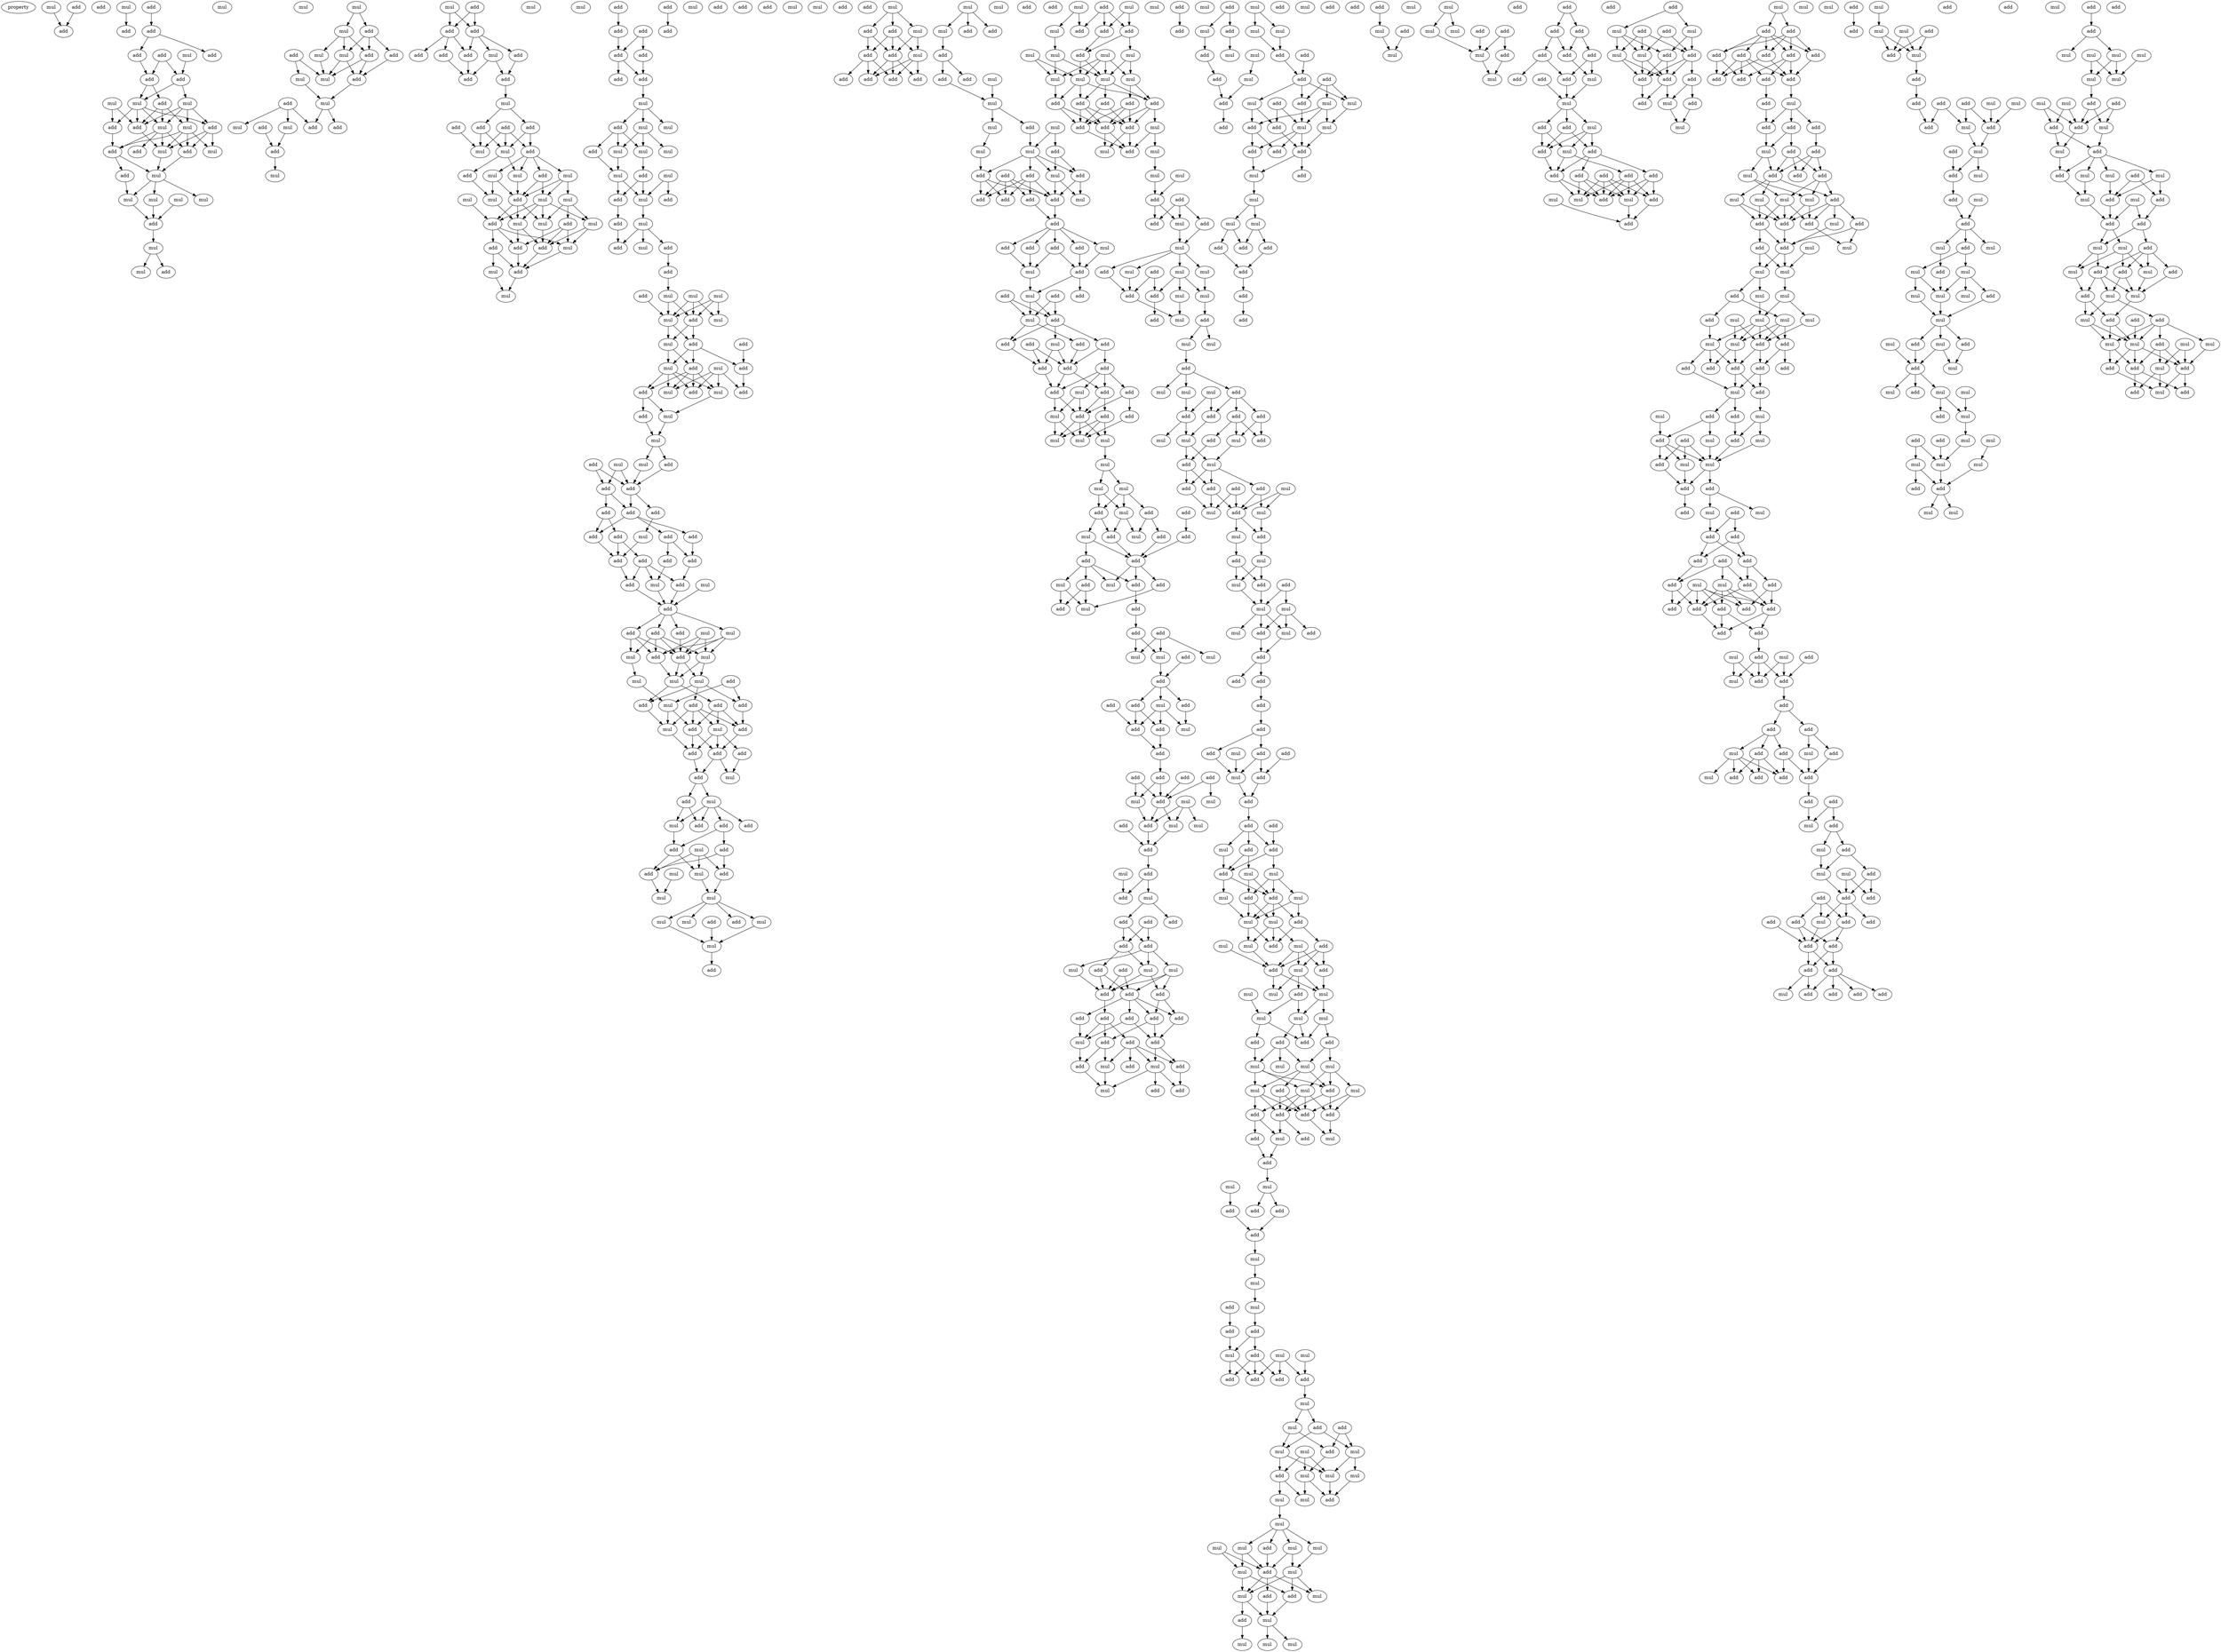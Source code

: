 digraph {
    node [fontcolor=black]
    property [mul=2,lf=2.0]
    0 [ label = mul ];
    1 [ label = add ];
    2 [ label = add ];
    3 [ label = add ];
    4 [ label = mul ];
    5 [ label = add ];
    6 [ label = add ];
    7 [ label = add ];
    8 [ label = add ];
    9 [ label = mul ];
    10 [ label = add ];
    11 [ label = mul ];
    12 [ label = add ];
    13 [ label = add ];
    14 [ label = add ];
    15 [ label = mul ];
    16 [ label = add ];
    17 [ label = mul ];
    18 [ label = mul ];
    19 [ label = add ];
    20 [ label = add ];
    21 [ label = mul ];
    22 [ label = add ];
    23 [ label = mul ];
    24 [ label = mul ];
    25 [ label = add ];
    26 [ label = add ];
    27 [ label = add ];
    28 [ label = mul ];
    29 [ label = add ];
    30 [ label = mul ];
    31 [ label = mul ];
    32 [ label = mul ];
    33 [ label = mul ];
    34 [ label = mul ];
    35 [ label = add ];
    36 [ label = mul ];
    37 [ label = mul ];
    38 [ label = mul ];
    39 [ label = add ];
    40 [ label = mul ];
    41 [ label = add ];
    42 [ label = mul ];
    43 [ label = mul ];
    44 [ label = mul ];
    45 [ label = add ];
    46 [ label = add ];
    47 [ label = add ];
    48 [ label = add ];
    49 [ label = mul ];
    50 [ label = mul ];
    51 [ label = mul ];
    52 [ label = add ];
    53 [ label = add ];
    54 [ label = add ];
    55 [ label = add ];
    56 [ label = mul ];
    57 [ label = mul ];
    58 [ label = add ];
    59 [ label = mul ];
    60 [ label = add ];
    61 [ label = mul ];
    62 [ label = add ];
    63 [ label = add ];
    64 [ label = add ];
    65 [ label = add ];
    66 [ label = add ];
    67 [ label = add ];
    68 [ label = mul ];
    69 [ label = add ];
    70 [ label = add ];
    71 [ label = mul ];
    72 [ label = add ];
    73 [ label = add ];
    74 [ label = add ];
    75 [ label = mul ];
    76 [ label = add ];
    77 [ label = mul ];
    78 [ label = add ];
    79 [ label = mul ];
    80 [ label = mul ];
    81 [ label = add ];
    82 [ label = add ];
    83 [ label = mul ];
    84 [ label = mul ];
    85 [ label = mul ];
    86 [ label = mul ];
    87 [ label = mul ];
    88 [ label = add ];
    89 [ label = mul ];
    90 [ label = mul ];
    91 [ label = add ];
    92 [ label = mul ];
    93 [ label = mul ];
    94 [ label = add ];
    95 [ label = mul ];
    96 [ label = add ];
    97 [ label = add ];
    98 [ label = add ];
    99 [ label = add ];
    100 [ label = mul ];
    101 [ label = mul ];
    102 [ label = mul ];
    103 [ label = add ];
    104 [ label = add ];
    105 [ label = add ];
    106 [ label = add ];
    107 [ label = add ];
    108 [ label = add ];
    109 [ label = add ];
    110 [ label = add ];
    111 [ label = add ];
    112 [ label = mul ];
    113 [ label = mul ];
    114 [ label = add ];
    115 [ label = mul ];
    116 [ label = mul ];
    117 [ label = mul ];
    118 [ label = mul ];
    119 [ label = add ];
    120 [ label = mul ];
    121 [ label = mul ];
    122 [ label = mul ];
    123 [ label = add ];
    124 [ label = add ];
    125 [ label = add ];
    126 [ label = mul ];
    127 [ label = mul ];
    128 [ label = add ];
    129 [ label = add ];
    130 [ label = add ];
    131 [ label = mul ];
    132 [ label = add ];
    133 [ label = add ];
    134 [ label = mul ];
    135 [ label = mul ];
    136 [ label = mul ];
    137 [ label = add ];
    138 [ label = mul ];
    139 [ label = add ];
    140 [ label = mul ];
    141 [ label = add ];
    142 [ label = mul ];
    143 [ label = add ];
    144 [ label = mul ];
    145 [ label = add ];
    146 [ label = mul ];
    147 [ label = add ];
    148 [ label = add ];
    149 [ label = mul ];
    150 [ label = add ];
    151 [ label = mul ];
    152 [ label = add ];
    153 [ label = mul ];
    154 [ label = add ];
    155 [ label = mul ];
    156 [ label = add ];
    157 [ label = mul ];
    158 [ label = add ];
    159 [ label = mul ];
    160 [ label = add ];
    161 [ label = add ];
    162 [ label = add ];
    163 [ label = add ];
    164 [ label = add ];
    165 [ label = add ];
    166 [ label = add ];
    167 [ label = add ];
    168 [ label = add ];
    169 [ label = add ];
    170 [ label = add ];
    171 [ label = mul ];
    172 [ label = add ];
    173 [ label = add ];
    174 [ label = add ];
    175 [ label = add ];
    176 [ label = add ];
    177 [ label = mul ];
    178 [ label = add ];
    179 [ label = mul ];
    180 [ label = add ];
    181 [ label = mul ];
    182 [ label = mul ];
    183 [ label = add ];
    184 [ label = add ];
    185 [ label = add ];
    186 [ label = add ];
    187 [ label = mul ];
    188 [ label = add ];
    189 [ label = mul ];
    190 [ label = mul ];
    191 [ label = mul ];
    192 [ label = mul ];
    193 [ label = add ];
    194 [ label = mul ];
    195 [ label = add ];
    196 [ label = add ];
    197 [ label = add ];
    198 [ label = add ];
    199 [ label = mul ];
    200 [ label = add ];
    201 [ label = mul ];
    202 [ label = add ];
    203 [ label = add ];
    204 [ label = add ];
    205 [ label = add ];
    206 [ label = mul ];
    207 [ label = add ];
    208 [ label = add ];
    209 [ label = mul ];
    210 [ label = add ];
    211 [ label = add ];
    212 [ label = add ];
    213 [ label = mul ];
    214 [ label = add ];
    215 [ label = mul ];
    216 [ label = add ];
    217 [ label = mul ];
    218 [ label = add ];
    219 [ label = add ];
    220 [ label = mul ];
    221 [ label = mul ];
    222 [ label = mul ];
    223 [ label = mul ];
    224 [ label = add ];
    225 [ label = add ];
    226 [ label = mul ];
    227 [ label = mul ];
    228 [ label = mul ];
    229 [ label = mul ];
    230 [ label = mul ];
    231 [ label = add ];
    232 [ label = add ];
    233 [ label = add ];
    234 [ label = mul ];
    235 [ label = mul ];
    236 [ label = add ];
    237 [ label = add ];
    238 [ label = add ];
    239 [ label = mul ];
    240 [ label = add ];
    241 [ label = add ];
    242 [ label = add ];
    243 [ label = add ];
    244 [ label = add ];
    245 [ label = mul ];
    246 [ label = mul ];
    247 [ label = add ];
    248 [ label = add ];
    249 [ label = add ];
    250 [ label = mul ];
    251 [ label = add ];
    252 [ label = add ];
    253 [ label = mul ];
    254 [ label = add ];
    255 [ label = mul ];
    256 [ label = mul ];
    257 [ label = mul ];
    258 [ label = add ];
    259 [ label = mul ];
    260 [ label = add ];
    261 [ label = mul ];
    262 [ label = add ];
    263 [ label = add ];
    264 [ label = add ];
    265 [ label = add ];
    266 [ label = add ];
    267 [ label = add ];
    268 [ label = mul ];
    269 [ label = add ];
    270 [ label = add ];
    271 [ label = add ];
    272 [ label = add ];
    273 [ label = add ];
    274 [ label = mul ];
    275 [ label = add ];
    276 [ label = mul ];
    277 [ label = add ];
    278 [ label = mul ];
    279 [ label = add ];
    280 [ label = add ];
    281 [ label = add ];
    282 [ label = mul ];
    283 [ label = add ];
    284 [ label = add ];
    285 [ label = add ];
    286 [ label = mul ];
    287 [ label = add ];
    288 [ label = add ];
    289 [ label = add ];
    290 [ label = add ];
    291 [ label = add ];
    292 [ label = add ];
    293 [ label = add ];
    294 [ label = mul ];
    295 [ label = add ];
    296 [ label = add ];
    297 [ label = add ];
    298 [ label = add ];
    299 [ label = mul ];
    300 [ label = mul ];
    301 [ label = mul ];
    302 [ label = mul ];
    303 [ label = mul ];
    304 [ label = mul ];
    305 [ label = mul ];
    306 [ label = mul ];
    307 [ label = add ];
    308 [ label = add ];
    309 [ label = add ];
    310 [ label = mul ];
    311 [ label = add ];
    312 [ label = add ];
    313 [ label = mul ];
    314 [ label = add ];
    315 [ label = add ];
    316 [ label = add ];
    317 [ label = mul ];
    318 [ label = add ];
    319 [ label = add ];
    320 [ label = add ];
    321 [ label = mul ];
    322 [ label = mul ];
    323 [ label = add ];
    324 [ label = add ];
    325 [ label = add ];
    326 [ label = add ];
    327 [ label = mul ];
    328 [ label = mul ];
    329 [ label = mul ];
    330 [ label = mul ];
    331 [ label = add ];
    332 [ label = add ];
    333 [ label = add ];
    334 [ label = mul ];
    335 [ label = add ];
    336 [ label = add ];
    337 [ label = add ];
    338 [ label = add ];
    339 [ label = add ];
    340 [ label = mul ];
    341 [ label = add ];
    342 [ label = add ];
    343 [ label = add ];
    344 [ label = add ];
    345 [ label = add ];
    346 [ label = mul ];
    347 [ label = mul ];
    348 [ label = add ];
    349 [ label = mul ];
    350 [ label = mul ];
    351 [ label = add ];
    352 [ label = add ];
    353 [ label = mul ];
    354 [ label = add ];
    355 [ label = mul ];
    356 [ label = add ];
    357 [ label = add ];
    358 [ label = mul ];
    359 [ label = add ];
    360 [ label = add ];
    361 [ label = add ];
    362 [ label = add ];
    363 [ label = add ];
    364 [ label = add ];
    365 [ label = mul ];
    366 [ label = mul ];
    367 [ label = add ];
    368 [ label = mul ];
    369 [ label = add ];
    370 [ label = add ];
    371 [ label = add ];
    372 [ label = add ];
    373 [ label = add ];
    374 [ label = add ];
    375 [ label = add ];
    376 [ label = add ];
    377 [ label = add ];
    378 [ label = mul ];
    379 [ label = add ];
    380 [ label = add ];
    381 [ label = add ];
    382 [ label = mul ];
    383 [ label = add ];
    384 [ label = add ];
    385 [ label = mul ];
    386 [ label = mul ];
    387 [ label = add ];
    388 [ label = add ];
    389 [ label = add ];
    390 [ label = mul ];
    391 [ label = mul ];
    392 [ label = add ];
    393 [ label = add ];
    394 [ label = add ];
    395 [ label = mul ];
    396 [ label = add ];
    397 [ label = mul ];
    398 [ label = mul ];
    399 [ label = add ];
    400 [ label = mul ];
    401 [ label = mul ];
    402 [ label = mul ];
    403 [ label = mul ];
    404 [ label = mul ];
    405 [ label = mul ];
    406 [ label = add ];
    407 [ label = add ];
    408 [ label = add ];
    409 [ label = add ];
    410 [ label = add ];
    411 [ label = add ];
    412 [ label = add ];
    413 [ label = add ];
    414 [ label = mul ];
    415 [ label = mul ];
    416 [ label = mul ];
    417 [ label = add ];
    418 [ label = mul ];
    419 [ label = mul ];
    420 [ label = add ];
    421 [ label = add ];
    422 [ label = add ];
    423 [ label = add ];
    424 [ label = mul ];
    425 [ label = mul ];
    426 [ label = mul ];
    427 [ label = mul ];
    428 [ label = add ];
    429 [ label = mul ];
    430 [ label = add ];
    431 [ label = mul ];
    432 [ label = add ];
    433 [ label = mul ];
    434 [ label = add ];
    435 [ label = add ];
    436 [ label = mul ];
    437 [ label = add ];
    438 [ label = mul ];
    439 [ label = mul ];
    440 [ label = add ];
    441 [ label = mul ];
    442 [ label = mul ];
    443 [ label = add ];
    444 [ label = mul ];
    445 [ label = add ];
    446 [ label = add ];
    447 [ label = add ];
    448 [ label = add ];
    449 [ label = add ];
    450 [ label = mul ];
    451 [ label = mul ];
    452 [ label = mul ];
    453 [ label = add ];
    454 [ label = mul ];
    455 [ label = add ];
    456 [ label = add ];
    457 [ label = add ];
    458 [ label = mul ];
    459 [ label = add ];
    460 [ label = add ];
    461 [ label = mul ];
    462 [ label = mul ];
    463 [ label = add ];
    464 [ label = add ];
    465 [ label = mul ];
    466 [ label = add ];
    467 [ label = mul ];
    468 [ label = add ];
    469 [ label = mul ];
    470 [ label = add ];
    471 [ label = mul ];
    472 [ label = mul ];
    473 [ label = mul ];
    474 [ label = add ];
    475 [ label = mul ];
    476 [ label = add ];
    477 [ label = add ];
    478 [ label = add ];
    479 [ label = add ];
    480 [ label = add ];
    481 [ label = add ];
    482 [ label = add ];
    483 [ label = add ];
    484 [ label = mul ];
    485 [ label = add ];
    486 [ label = mul ];
    487 [ label = add ];
    488 [ label = add ];
    489 [ label = mul ];
    490 [ label = add ];
    491 [ label = add ];
    492 [ label = mul ];
    493 [ label = add ];
    494 [ label = add ];
    495 [ label = mul ];
    496 [ label = add ];
    497 [ label = mul ];
    498 [ label = add ];
    499 [ label = mul ];
    500 [ label = add ];
    501 [ label = mul ];
    502 [ label = mul ];
    503 [ label = mul ];
    504 [ label = add ];
    505 [ label = add ];
    506 [ label = mul ];
    507 [ label = mul ];
    508 [ label = add ];
    509 [ label = mul ];
    510 [ label = mul ];
    511 [ label = add ];
    512 [ label = add ];
    513 [ label = mul ];
    514 [ label = mul ];
    515 [ label = add ];
    516 [ label = mul ];
    517 [ label = mul ];
    518 [ label = mul ];
    519 [ label = mul ];
    520 [ label = add ];
    521 [ label = add ];
    522 [ label = add ];
    523 [ label = add ];
    524 [ label = mul ];
    525 [ label = mul ];
    526 [ label = mul ];
    527 [ label = mul ];
    528 [ label = add ];
    529 [ label = mul ];
    530 [ label = mul ];
    531 [ label = add ];
    532 [ label = mul ];
    533 [ label = add ];
    534 [ label = add ];
    535 [ label = add ];
    536 [ label = add ];
    537 [ label = add ];
    538 [ label = add ];
    539 [ label = mul ];
    540 [ label = mul ];
    541 [ label = add ];
    542 [ label = mul ];
    543 [ label = mul ];
    544 [ label = add ];
    545 [ label = add ];
    546 [ label = add ];
    547 [ label = add ];
    548 [ label = mul ];
    549 [ label = mul ];
    550 [ label = add ];
    551 [ label = add ];
    552 [ label = add ];
    553 [ label = mul ];
    554 [ label = add ];
    555 [ label = add ];
    556 [ label = add ];
    557 [ label = mul ];
    558 [ label = mul ];
    559 [ label = mul ];
    560 [ label = add ];
    561 [ label = add ];
    562 [ label = add ];
    563 [ label = add ];
    564 [ label = mul ];
    565 [ label = mul ];
    566 [ label = add ];
    567 [ label = add ];
    568 [ label = mul ];
    569 [ label = mul ];
    570 [ label = mul ];
    571 [ label = add ];
    572 [ label = mul ];
    573 [ label = mul ];
    574 [ label = mul ];
    575 [ label = add ];
    576 [ label = add ];
    577 [ label = mul ];
    578 [ label = mul ];
    579 [ label = mul ];
    580 [ label = mul ];
    581 [ label = mul ];
    582 [ label = mul ];
    583 [ label = mul ];
    584 [ label = mul ];
    585 [ label = add ];
    586 [ label = mul ];
    587 [ label = mul ];
    588 [ label = add ];
    589 [ label = add ];
    590 [ label = mul ];
    591 [ label = mul ];
    592 [ label = add ];
    593 [ label = add ];
    594 [ label = mul ];
    595 [ label = add ];
    596 [ label = mul ];
    597 [ label = mul ];
    598 [ label = mul ];
    599 [ label = mul ];
    600 [ label = add ];
    601 [ label = add ];
    602 [ label = mul ];
    603 [ label = mul ];
    604 [ label = add ];
    605 [ label = mul ];
    606 [ label = add ];
    607 [ label = add ];
    608 [ label = mul ];
    609 [ label = add ];
    610 [ label = mul ];
    611 [ label = mul ];
    612 [ label = add ];
    613 [ label = add ];
    614 [ label = add ];
    615 [ label = add ];
    616 [ label = add ];
    617 [ label = mul ];
    618 [ label = mul ];
    619 [ label = mul ];
    620 [ label = add ];
    621 [ label = add ];
    622 [ label = add ];
    623 [ label = mul ];
    624 [ label = mul ];
    625 [ label = add ];
    626 [ label = add ];
    627 [ label = add ];
    628 [ label = add ];
    629 [ label = mul ];
    630 [ label = mul ];
    631 [ label = mul ];
    632 [ label = mul ];
    633 [ label = mul ];
    634 [ label = add ];
    635 [ label = add ];
    636 [ label = add ];
    637 [ label = add ];
    638 [ label = add ];
    639 [ label = add ];
    640 [ label = add ];
    641 [ label = add ];
    642 [ label = add ];
    643 [ label = add ];
    644 [ label = mul ];
    645 [ label = mul ];
    646 [ label = mul ];
    647 [ label = mul ];
    648 [ label = add ];
    649 [ label = add ];
    650 [ label = mul ];
    651 [ label = add ];
    652 [ label = mul ];
    653 [ label = add ];
    654 [ label = mul ];
    655 [ label = mul ];
    656 [ label = add ];
    657 [ label = add ];
    658 [ label = add ];
    659 [ label = add ];
    660 [ label = add ];
    661 [ label = add ];
    662 [ label = add ];
    663 [ label = add ];
    664 [ label = mul ];
    665 [ label = add ];
    666 [ label = mul ];
    667 [ label = add ];
    668 [ label = add ];
    669 [ label = mul ];
    670 [ label = add ];
    671 [ label = add ];
    672 [ label = add ];
    673 [ label = mul ];
    674 [ label = add ];
    675 [ label = add ];
    676 [ label = add ];
    677 [ label = add ];
    678 [ label = add ];
    679 [ label = mul ];
    680 [ label = mul ];
    681 [ label = add ];
    682 [ label = mul ];
    683 [ label = add ];
    684 [ label = add ];
    685 [ label = add ];
    686 [ label = add ];
    687 [ label = add ];
    688 [ label = mul ];
    689 [ label = mul ];
    690 [ label = add ];
    691 [ label = add ];
    692 [ label = mul ];
    693 [ label = mul ];
    694 [ label = add ];
    695 [ label = add ];
    696 [ label = add ];
    697 [ label = add ];
    698 [ label = add ];
    699 [ label = mul ];
    700 [ label = mul ];
    701 [ label = mul ];
    702 [ label = mul ];
    703 [ label = add ];
    704 [ label = add ];
    705 [ label = add ];
    706 [ label = add ];
    707 [ label = add ];
    708 [ label = add ];
    709 [ label = add ];
    710 [ label = add ];
    711 [ label = add ];
    712 [ label = add ];
    713 [ label = add ];
    714 [ label = add ];
    715 [ label = mul ];
    716 [ label = add ];
    717 [ label = add ];
    718 [ label = add ];
    719 [ label = add ];
    720 [ label = mul ];
    721 [ label = add ];
    722 [ label = add ];
    723 [ label = add ];
    724 [ label = add ];
    725 [ label = mul ];
    726 [ label = mul ];
    727 [ label = mul ];
    728 [ label = add ];
    729 [ label = mul ];
    730 [ label = mul ];
    731 [ label = add ];
    732 [ label = add ];
    733 [ label = mul ];
    734 [ label = add ];
    735 [ label = add ];
    736 [ label = add ];
    737 [ label = mul ];
    738 [ label = add ];
    739 [ label = mul ];
    740 [ label = mul ];
    741 [ label = mul ];
    742 [ label = mul ];
    743 [ label = mul ];
    744 [ label = add ];
    745 [ label = mul ];
    746 [ label = mul ];
    747 [ label = mul ];
    748 [ label = add ];
    749 [ label = mul ];
    750 [ label = mul ];
    751 [ label = add ];
    752 [ label = mul ];
    753 [ label = add ];
    754 [ label = add ];
    755 [ label = add ];
    756 [ label = add ];
    757 [ label = add ];
    758 [ label = add ];
    759 [ label = add ];
    760 [ label = mul ];
    761 [ label = mul ];
    762 [ label = mul ];
    763 [ label = add ];
    764 [ label = add ];
    765 [ label = mul ];
    766 [ label = add ];
    767 [ label = add ];
    768 [ label = mul ];
    769 [ label = add ];
    770 [ label = mul ];
    771 [ label = add ];
    772 [ label = mul ];
    773 [ label = add ];
    774 [ label = add ];
    775 [ label = mul ];
    776 [ label = add ];
    777 [ label = mul ];
    778 [ label = mul ];
    779 [ label = add ];
    780 [ label = add ];
    781 [ label = add ];
    782 [ label = add ];
    783 [ label = add ];
    784 [ label = add ];
    785 [ label = add ];
    786 [ label = mul ];
    787 [ label = mul ];
    788 [ label = add ];
    789 [ label = add ];
    790 [ label = add ];
    791 [ label = add ];
    792 [ label = add ];
    793 [ label = add ];
    794 [ label = add ];
    795 [ label = add ];
    796 [ label = add ];
    797 [ label = add ];
    798 [ label = mul ];
    799 [ label = add ];
    800 [ label = mul ];
    801 [ label = mul ];
    802 [ label = add ];
    803 [ label = add ];
    804 [ label = add ];
    805 [ label = add ];
    806 [ label = add ];
    807 [ label = mul ];
    808 [ label = add ];
    809 [ label = add ];
    810 [ label = add ];
    811 [ label = mul ];
    812 [ label = add ];
    813 [ label = add ];
    814 [ label = mul ];
    815 [ label = add ];
    816 [ label = add ];
    817 [ label = add ];
    818 [ label = add ];
    819 [ label = mul ];
    820 [ label = add ];
    821 [ label = add ];
    822 [ label = mul ];
    823 [ label = add ];
    824 [ label = add ];
    825 [ label = mul ];
    826 [ label = add ];
    827 [ label = mul ];
    828 [ label = add ];
    829 [ label = add ];
    830 [ label = add ];
    831 [ label = add ];
    832 [ label = add ];
    833 [ label = add ];
    834 [ label = add ];
    835 [ label = mul ];
    836 [ label = add ];
    837 [ label = add ];
    838 [ label = add ];
    839 [ label = add ];
    840 [ label = add ];
    841 [ label = add ];
    842 [ label = add ];
    843 [ label = mul ];
    844 [ label = add ];
    845 [ label = mul ];
    846 [ label = mul ];
    847 [ label = mul ];
    848 [ label = add ];
    849 [ label = add ];
    850 [ label = mul ];
    851 [ label = add ];
    852 [ label = add ];
    853 [ label = add ];
    854 [ label = mul ];
    855 [ label = add ];
    856 [ label = mul ];
    857 [ label = add ];
    858 [ label = add ];
    859 [ label = add ];
    860 [ label = mul ];
    861 [ label = add ];
    862 [ label = mul ];
    863 [ label = add ];
    864 [ label = mul ];
    865 [ label = add ];
    866 [ label = mul ];
    867 [ label = add ];
    868 [ label = add ];
    869 [ label = mul ];
    870 [ label = mul ];
    871 [ label = add ];
    872 [ label = mul ];
    873 [ label = mul ];
    874 [ label = mul ];
    875 [ label = mul ];
    876 [ label = add ];
    877 [ label = mul ];
    878 [ label = mul ];
    879 [ label = add ];
    880 [ label = mul ];
    881 [ label = add ];
    882 [ label = mul ];
    883 [ label = mul ];
    884 [ label = add ];
    885 [ label = add ];
    886 [ label = mul ];
    887 [ label = mul ];
    888 [ label = add ];
    889 [ label = mul ];
    890 [ label = add ];
    891 [ label = mul ];
    892 [ label = mul ];
    893 [ label = add ];
    894 [ label = add ];
    895 [ label = mul ];
    896 [ label = mul ];
    897 [ label = mul ];
    898 [ label = mul ];
    899 [ label = add ];
    900 [ label = add ];
    901 [ label = mul ];
    902 [ label = add ];
    903 [ label = mul ];
    904 [ label = mul ];
    905 [ label = add ];
    906 [ label = mul ];
    907 [ label = mul ];
    908 [ label = mul ];
    909 [ label = mul ];
    910 [ label = mul ];
    911 [ label = mul ];
    912 [ label = add ];
    913 [ label = add ];
    914 [ label = mul ];
    915 [ label = mul ];
    916 [ label = add ];
    917 [ label = add ];
    918 [ label = mul ];
    919 [ label = mul ];
    920 [ label = add ];
    921 [ label = add ];
    922 [ label = add ];
    923 [ label = mul ];
    924 [ label = mul ];
    925 [ label = mul ];
    926 [ label = mul ];
    927 [ label = add ];
    928 [ label = add ];
    929 [ label = mul ];
    930 [ label = add ];
    931 [ label = add ];
    932 [ label = add ];
    933 [ label = mul ];
    934 [ label = mul ];
    935 [ label = add ];
    936 [ label = mul ];
    937 [ label = add ];
    938 [ label = add ];
    939 [ label = mul ];
    940 [ label = mul ];
    941 [ label = add ];
    942 [ label = mul ];
    943 [ label = add ];
    944 [ label = add ];
    945 [ label = mul ];
    946 [ label = add ];
    947 [ label = mul ];
    948 [ label = mul ];
    949 [ label = add ];
    950 [ label = mul ];
    951 [ label = mul ];
    952 [ label = mul ];
    953 [ label = add ];
    954 [ label = add ];
    955 [ label = add ];
    956 [ label = add ];
    957 [ label = add ];
    958 [ label = add ];
    959 [ label = mul ];
    0 -> 3 [ name = 0 ];
    1 -> 3 [ name = 1 ];
    4 -> 5 [ name = 2 ];
    6 -> 7 [ name = 3 ];
    7 -> 8 [ name = 4 ];
    7 -> 10 [ name = 5 ];
    8 -> 13 [ name = 6 ];
    11 -> 14 [ name = 7 ];
    12 -> 13 [ name = 8 ];
    12 -> 14 [ name = 9 ];
    13 -> 16 [ name = 10 ];
    13 -> 18 [ name = 11 ];
    14 -> 17 [ name = 12 ];
    14 -> 18 [ name = 13 ];
    15 -> 19 [ name = 14 ];
    15 -> 22 [ name = 15 ];
    16 -> 19 [ name = 16 ];
    16 -> 21 [ name = 17 ];
    16 -> 23 [ name = 18 ];
    17 -> 19 [ name = 19 ];
    17 -> 20 [ name = 20 ];
    17 -> 21 [ name = 21 ];
    17 -> 23 [ name = 22 ];
    18 -> 19 [ name = 23 ];
    18 -> 20 [ name = 24 ];
    18 -> 21 [ name = 25 ];
    18 -> 22 [ name = 26 ];
    19 -> 24 [ name = 27 ];
    20 -> 24 [ name = 28 ];
    20 -> 25 [ name = 29 ];
    20 -> 28 [ name = 30 ];
    21 -> 24 [ name = 31 ];
    21 -> 25 [ name = 32 ];
    21 -> 26 [ name = 33 ];
    21 -> 27 [ name = 34 ];
    22 -> 26 [ name = 35 ];
    23 -> 24 [ name = 36 ];
    23 -> 25 [ name = 37 ];
    23 -> 26 [ name = 38 ];
    23 -> 28 [ name = 39 ];
    24 -> 30 [ name = 40 ];
    25 -> 30 [ name = 41 ];
    26 -> 29 [ name = 42 ];
    26 -> 30 [ name = 43 ];
    29 -> 32 [ name = 44 ];
    30 -> 31 [ name = 45 ];
    30 -> 32 [ name = 46 ];
    30 -> 33 [ name = 47 ];
    31 -> 35 [ name = 48 ];
    32 -> 35 [ name = 49 ];
    34 -> 35 [ name = 50 ];
    35 -> 37 [ name = 51 ];
    37 -> 38 [ name = 52 ];
    37 -> 39 [ name = 53 ];
    40 -> 41 [ name = 54 ];
    40 -> 42 [ name = 55 ];
    41 -> 43 [ name = 56 ];
    41 -> 45 [ name = 57 ];
    41 -> 47 [ name = 58 ];
    42 -> 43 [ name = 59 ];
    42 -> 44 [ name = 60 ];
    42 -> 45 [ name = 61 ];
    43 -> 48 [ name = 62 ];
    43 -> 49 [ name = 63 ];
    44 -> 49 [ name = 64 ];
    45 -> 48 [ name = 65 ];
    45 -> 49 [ name = 66 ];
    46 -> 49 [ name = 67 ];
    46 -> 50 [ name = 68 ];
    47 -> 48 [ name = 69 ];
    48 -> 51 [ name = 70 ];
    50 -> 51 [ name = 71 ];
    51 -> 54 [ name = 72 ];
    51 -> 55 [ name = 73 ];
    52 -> 54 [ name = 74 ];
    52 -> 56 [ name = 75 ];
    52 -> 57 [ name = 76 ];
    53 -> 58 [ name = 77 ];
    56 -> 58 [ name = 78 ];
    58 -> 61 [ name = 79 ];
    59 -> 62 [ name = 80 ];
    59 -> 63 [ name = 81 ];
    60 -> 62 [ name = 82 ];
    60 -> 63 [ name = 83 ];
    62 -> 64 [ name = 84 ];
    62 -> 66 [ name = 85 ];
    62 -> 67 [ name = 86 ];
    63 -> 65 [ name = 87 ];
    63 -> 66 [ name = 88 ];
    63 -> 68 [ name = 89 ];
    64 -> 70 [ name = 90 ];
    65 -> 69 [ name = 91 ];
    66 -> 70 [ name = 92 ];
    68 -> 69 [ name = 93 ];
    68 -> 70 [ name = 94 ];
    69 -> 71 [ name = 95 ];
    71 -> 73 [ name = 96 ];
    71 -> 76 [ name = 97 ];
    72 -> 77 [ name = 98 ];
    73 -> 77 [ name = 99 ];
    73 -> 79 [ name = 100 ];
    74 -> 77 [ name = 101 ];
    74 -> 78 [ name = 102 ];
    74 -> 79 [ name = 103 ];
    76 -> 78 [ name = 104 ];
    76 -> 79 [ name = 105 ];
    78 -> 80 [ name = 106 ];
    78 -> 81 [ name = 107 ];
    78 -> 83 [ name = 108 ];
    78 -> 84 [ name = 109 ];
    79 -> 82 [ name = 110 ];
    79 -> 84 [ name = 111 ];
    80 -> 88 [ name = 112 ];
    80 -> 89 [ name = 113 ];
    81 -> 86 [ name = 114 ];
    81 -> 88 [ name = 115 ];
    82 -> 89 [ name = 116 ];
    83 -> 86 [ name = 117 ];
    83 -> 87 [ name = 118 ];
    83 -> 88 [ name = 119 ];
    84 -> 88 [ name = 120 ];
    85 -> 91 [ name = 121 ];
    86 -> 90 [ name = 122 ];
    86 -> 91 [ name = 123 ];
    86 -> 92 [ name = 124 ];
    86 -> 93 [ name = 125 ];
    87 -> 90 [ name = 126 ];
    87 -> 92 [ name = 127 ];
    87 -> 94 [ name = 128 ];
    88 -> 91 [ name = 129 ];
    88 -> 92 [ name = 130 ];
    88 -> 93 [ name = 131 ];
    89 -> 93 [ name = 132 ];
    90 -> 95 [ name = 133 ];
    90 -> 97 [ name = 134 ];
    91 -> 95 [ name = 135 ];
    91 -> 96 [ name = 136 ];
    91 -> 98 [ name = 137 ];
    92 -> 97 [ name = 138 ];
    93 -> 97 [ name = 139 ];
    93 -> 98 [ name = 140 ];
    94 -> 95 [ name = 141 ];
    94 -> 97 [ name = 142 ];
    94 -> 98 [ name = 143 ];
    95 -> 99 [ name = 144 ];
    96 -> 99 [ name = 145 ];
    96 -> 100 [ name = 146 ];
    97 -> 99 [ name = 147 ];
    98 -> 99 [ name = 148 ];
    99 -> 102 [ name = 149 ];
    100 -> 102 [ name = 150 ];
    103 -> 104 [ name = 151 ];
    104 -> 108 [ name = 152 ];
    105 -> 109 [ name = 153 ];
    106 -> 107 [ name = 154 ];
    106 -> 108 [ name = 155 ];
    107 -> 111 [ name = 156 ];
    108 -> 110 [ name = 157 ];
    108 -> 111 [ name = 158 ];
    111 -> 112 [ name = 159 ];
    112 -> 114 [ name = 160 ];
    112 -> 115 [ name = 161 ];
    112 -> 116 [ name = 162 ];
    114 -> 117 [ name = 163 ];
    114 -> 118 [ name = 164 ];
    114 -> 119 [ name = 165 ];
    115 -> 117 [ name = 166 ];
    115 -> 118 [ name = 167 ];
    115 -> 120 [ name = 168 ];
    117 -> 123 [ name = 169 ];
    118 -> 121 [ name = 170 ];
    119 -> 121 [ name = 171 ];
    121 -> 124 [ name = 172 ];
    121 -> 126 [ name = 173 ];
    122 -> 125 [ name = 174 ];
    122 -> 126 [ name = 175 ];
    123 -> 124 [ name = 176 ];
    123 -> 126 [ name = 177 ];
    124 -> 128 [ name = 178 ];
    126 -> 127 [ name = 179 ];
    127 -> 130 [ name = 180 ];
    127 -> 131 [ name = 181 ];
    127 -> 132 [ name = 182 ];
    128 -> 132 [ name = 183 ];
    130 -> 133 [ name = 184 ];
    133 -> 135 [ name = 185 ];
    134 -> 138 [ name = 186 ];
    134 -> 139 [ name = 187 ];
    134 -> 140 [ name = 188 ];
    135 -> 139 [ name = 189 ];
    135 -> 140 [ name = 190 ];
    136 -> 138 [ name = 191 ];
    136 -> 139 [ name = 192 ];
    136 -> 140 [ name = 193 ];
    137 -> 140 [ name = 194 ];
    139 -> 142 [ name = 195 ];
    139 -> 143 [ name = 196 ];
    140 -> 142 [ name = 197 ];
    140 -> 143 [ name = 198 ];
    141 -> 147 [ name = 199 ];
    142 -> 144 [ name = 200 ];
    142 -> 145 [ name = 201 ];
    143 -> 144 [ name = 202 ];
    143 -> 145 [ name = 203 ];
    143 -> 147 [ name = 204 ];
    144 -> 148 [ name = 205 ];
    144 -> 149 [ name = 206 ];
    144 -> 151 [ name = 207 ];
    144 -> 152 [ name = 208 ];
    145 -> 148 [ name = 209 ];
    145 -> 149 [ name = 210 ];
    145 -> 151 [ name = 211 ];
    145 -> 152 [ name = 212 ];
    146 -> 149 [ name = 213 ];
    146 -> 150 [ name = 214 ];
    146 -> 151 [ name = 215 ];
    146 -> 152 [ name = 216 ];
    147 -> 150 [ name = 217 ];
    148 -> 153 [ name = 218 ];
    148 -> 154 [ name = 219 ];
    151 -> 153 [ name = 220 ];
    153 -> 155 [ name = 221 ];
    154 -> 155 [ name = 222 ];
    155 -> 157 [ name = 223 ];
    155 -> 160 [ name = 224 ];
    157 -> 161 [ name = 225 ];
    158 -> 161 [ name = 226 ];
    158 -> 162 [ name = 227 ];
    159 -> 161 [ name = 228 ];
    159 -> 162 [ name = 229 ];
    160 -> 161 [ name = 230 ];
    161 -> 163 [ name = 231 ];
    161 -> 165 [ name = 232 ];
    162 -> 164 [ name = 233 ];
    162 -> 165 [ name = 234 ];
    163 -> 171 [ name = 235 ];
    164 -> 169 [ name = 236 ];
    164 -> 170 [ name = 237 ];
    165 -> 167 [ name = 238 ];
    165 -> 168 [ name = 239 ];
    165 -> 170 [ name = 240 ];
    167 -> 172 [ name = 241 ];
    168 -> 172 [ name = 242 ];
    168 -> 173 [ name = 243 ];
    169 -> 174 [ name = 244 ];
    169 -> 175 [ name = 245 ];
    170 -> 174 [ name = 246 ];
    171 -> 174 [ name = 247 ];
    172 -> 178 [ name = 248 ];
    173 -> 177 [ name = 249 ];
    174 -> 176 [ name = 250 ];
    175 -> 176 [ name = 251 ];
    175 -> 177 [ name = 252 ];
    175 -> 178 [ name = 253 ];
    176 -> 180 [ name = 254 ];
    177 -> 180 [ name = 255 ];
    178 -> 180 [ name = 256 ];
    179 -> 180 [ name = 257 ];
    180 -> 181 [ name = 258 ];
    180 -> 183 [ name = 259 ];
    180 -> 184 [ name = 260 ];
    180 -> 185 [ name = 261 ];
    181 -> 186 [ name = 262 ];
    181 -> 187 [ name = 263 ];
    181 -> 188 [ name = 264 ];
    182 -> 186 [ name = 265 ];
    182 -> 187 [ name = 266 ];
    182 -> 188 [ name = 267 ];
    183 -> 186 [ name = 268 ];
    184 -> 186 [ name = 269 ];
    184 -> 188 [ name = 270 ];
    184 -> 189 [ name = 271 ];
    185 -> 186 [ name = 272 ];
    185 -> 187 [ name = 273 ];
    185 -> 188 [ name = 274 ];
    185 -> 189 [ name = 275 ];
    186 -> 190 [ name = 276 ];
    186 -> 192 [ name = 277 ];
    187 -> 190 [ name = 278 ];
    187 -> 192 [ name = 279 ];
    188 -> 192 [ name = 280 ];
    189 -> 191 [ name = 281 ];
    190 -> 195 [ name = 282 ];
    190 -> 196 [ name = 283 ];
    190 -> 198 [ name = 284 ];
    191 -> 194 [ name = 285 ];
    192 -> 196 [ name = 286 ];
    192 -> 197 [ name = 287 ];
    193 -> 194 [ name = 288 ];
    193 -> 195 [ name = 289 ];
    194 -> 199 [ name = 290 ];
    194 -> 202 [ name = 291 ];
    195 -> 200 [ name = 292 ];
    196 -> 199 [ name = 293 ];
    197 -> 200 [ name = 294 ];
    197 -> 201 [ name = 295 ];
    197 -> 202 [ name = 296 ];
    198 -> 199 [ name = 297 ];
    198 -> 200 [ name = 298 ];
    198 -> 201 [ name = 299 ];
    198 -> 202 [ name = 300 ];
    199 -> 204 [ name = 301 ];
    200 -> 205 [ name = 302 ];
    201 -> 203 [ name = 303 ];
    201 -> 204 [ name = 304 ];
    201 -> 205 [ name = 305 ];
    202 -> 204 [ name = 306 ];
    202 -> 205 [ name = 307 ];
    203 -> 206 [ name = 308 ];
    204 -> 207 [ name = 309 ];
    205 -> 206 [ name = 310 ];
    205 -> 207 [ name = 311 ];
    207 -> 208 [ name = 312 ];
    207 -> 209 [ name = 313 ];
    208 -> 210 [ name = 314 ];
    208 -> 213 [ name = 315 ];
    209 -> 210 [ name = 316 ];
    209 -> 211 [ name = 317 ];
    209 -> 212 [ name = 318 ];
    209 -> 213 [ name = 319 ];
    211 -> 214 [ name = 320 ];
    211 -> 216 [ name = 321 ];
    213 -> 216 [ name = 322 ];
    214 -> 218 [ name = 323 ];
    214 -> 219 [ name = 324 ];
    215 -> 218 [ name = 325 ];
    215 -> 219 [ name = 326 ];
    215 -> 220 [ name = 327 ];
    216 -> 218 [ name = 328 ];
    216 -> 220 [ name = 329 ];
    217 -> 221 [ name = 330 ];
    218 -> 221 [ name = 331 ];
    219 -> 222 [ name = 332 ];
    220 -> 222 [ name = 333 ];
    222 -> 223 [ name = 334 ];
    222 -> 225 [ name = 335 ];
    222 -> 226 [ name = 336 ];
    222 -> 227 [ name = 337 ];
    224 -> 228 [ name = 338 ];
    226 -> 228 [ name = 339 ];
    227 -> 228 [ name = 340 ];
    228 -> 231 [ name = 341 ];
    234 -> 235 [ name = 342 ];
    234 -> 236 [ name = 343 ];
    234 -> 237 [ name = 344 ];
    235 -> 239 [ name = 345 ];
    235 -> 240 [ name = 346 ];
    236 -> 238 [ name = 347 ];
    236 -> 239 [ name = 348 ];
    236 -> 240 [ name = 349 ];
    237 -> 238 [ name = 350 ];
    237 -> 240 [ name = 351 ];
    238 -> 241 [ name = 352 ];
    238 -> 242 [ name = 353 ];
    238 -> 243 [ name = 354 ];
    239 -> 241 [ name = 355 ];
    239 -> 243 [ name = 356 ];
    239 -> 244 [ name = 357 ];
    240 -> 241 [ name = 358 ];
    240 -> 243 [ name = 359 ];
    240 -> 244 [ name = 360 ];
    245 -> 246 [ name = 361 ];
    245 -> 247 [ name = 362 ];
    245 -> 248 [ name = 363 ];
    246 -> 249 [ name = 364 ];
    249 -> 251 [ name = 365 ];
    249 -> 252 [ name = 366 ];
    250 -> 253 [ name = 367 ];
    251 -> 253 [ name = 368 ];
    253 -> 254 [ name = 369 ];
    253 -> 256 [ name = 370 ];
    254 -> 259 [ name = 371 ];
    255 -> 258 [ name = 372 ];
    255 -> 259 [ name = 373 ];
    256 -> 257 [ name = 374 ];
    257 -> 260 [ name = 375 ];
    258 -> 261 [ name = 376 ];
    258 -> 264 [ name = 377 ];
    259 -> 260 [ name = 378 ];
    259 -> 261 [ name = 379 ];
    259 -> 262 [ name = 380 ];
    259 -> 264 [ name = 381 ];
    260 -> 266 [ name = 382 ];
    260 -> 267 [ name = 383 ];
    260 -> 269 [ name = 384 ];
    261 -> 268 [ name = 385 ];
    261 -> 269 [ name = 386 ];
    262 -> 265 [ name = 387 ];
    262 -> 266 [ name = 388 ];
    262 -> 267 [ name = 389 ];
    262 -> 269 [ name = 390 ];
    263 -> 265 [ name = 391 ];
    263 -> 266 [ name = 392 ];
    263 -> 267 [ name = 393 ];
    263 -> 269 [ name = 394 ];
    264 -> 268 [ name = 395 ];
    264 -> 269 [ name = 396 ];
    265 -> 270 [ name = 397 ];
    269 -> 270 [ name = 398 ];
    270 -> 271 [ name = 399 ];
    270 -> 272 [ name = 400 ];
    270 -> 273 [ name = 401 ];
    270 -> 274 [ name = 402 ];
    270 -> 275 [ name = 403 ];
    271 -> 277 [ name = 404 ];
    272 -> 276 [ name = 405 ];
    272 -> 277 [ name = 406 ];
    273 -> 276 [ name = 407 ];
    274 -> 277 [ name = 408 ];
    275 -> 276 [ name = 409 ];
    276 -> 278 [ name = 410 ];
    277 -> 278 [ name = 411 ];
    277 -> 279 [ name = 412 ];
    278 -> 282 [ name = 413 ];
    278 -> 283 [ name = 414 ];
    280 -> 282 [ name = 415 ];
    280 -> 283 [ name = 416 ];
    281 -> 282 [ name = 417 ];
    281 -> 283 [ name = 418 ];
    282 -> 284 [ name = 419 ];
    282 -> 285 [ name = 420 ];
    283 -> 285 [ name = 421 ];
    283 -> 286 [ name = 422 ];
    283 -> 287 [ name = 423 ];
    284 -> 289 [ name = 424 ];
    285 -> 290 [ name = 425 ];
    286 -> 289 [ name = 426 ];
    286 -> 290 [ name = 427 ];
    287 -> 289 [ name = 428 ];
    287 -> 291 [ name = 429 ];
    288 -> 289 [ name = 430 ];
    288 -> 290 [ name = 431 ];
    289 -> 292 [ name = 432 ];
    289 -> 295 [ name = 433 ];
    290 -> 292 [ name = 434 ];
    291 -> 292 [ name = 435 ];
    291 -> 293 [ name = 436 ];
    291 -> 294 [ name = 437 ];
    291 -> 295 [ name = 438 ];
    292 -> 298 [ name = 439 ];
    292 -> 299 [ name = 440 ];
    293 -> 297 [ name = 441 ];
    293 -> 298 [ name = 442 ];
    294 -> 298 [ name = 443 ];
    294 -> 299 [ name = 444 ];
    295 -> 296 [ name = 445 ];
    295 -> 298 [ name = 446 ];
    296 -> 300 [ name = 447 ];
    296 -> 301 [ name = 448 ];
    296 -> 302 [ name = 449 ];
    297 -> 301 [ name = 450 ];
    298 -> 300 [ name = 451 ];
    298 -> 301 [ name = 452 ];
    298 -> 302 [ name = 453 ];
    299 -> 301 [ name = 454 ];
    299 -> 302 [ name = 455 ];
    300 -> 303 [ name = 456 ];
    303 -> 304 [ name = 457 ];
    303 -> 305 [ name = 458 ];
    304 -> 306 [ name = 459 ];
    304 -> 308 [ name = 460 ];
    305 -> 306 [ name = 461 ];
    305 -> 307 [ name = 462 ];
    305 -> 308 [ name = 463 ];
    306 -> 310 [ name = 464 ];
    306 -> 312 [ name = 465 ];
    307 -> 310 [ name = 466 ];
    307 -> 314 [ name = 467 ];
    308 -> 312 [ name = 468 ];
    308 -> 313 [ name = 469 ];
    309 -> 311 [ name = 470 ];
    311 -> 315 [ name = 471 ];
    312 -> 315 [ name = 472 ];
    313 -> 315 [ name = 473 ];
    313 -> 316 [ name = 474 ];
    314 -> 315 [ name = 475 ];
    315 -> 317 [ name = 476 ];
    315 -> 318 [ name = 477 ];
    315 -> 319 [ name = 478 ];
    316 -> 317 [ name = 479 ];
    316 -> 318 [ name = 480 ];
    316 -> 320 [ name = 481 ];
    316 -> 321 [ name = 482 ];
    318 -> 323 [ name = 483 ];
    319 -> 322 [ name = 484 ];
    320 -> 322 [ name = 485 ];
    320 -> 324 [ name = 486 ];
    321 -> 322 [ name = 487 ];
    321 -> 324 [ name = 488 ];
    323 -> 325 [ name = 489 ];
    325 -> 327 [ name = 490 ];
    325 -> 329 [ name = 491 ];
    326 -> 327 [ name = 492 ];
    326 -> 329 [ name = 493 ];
    326 -> 330 [ name = 494 ];
    329 -> 332 [ name = 495 ];
    331 -> 332 [ name = 496 ];
    332 -> 334 [ name = 497 ];
    332 -> 335 [ name = 498 ];
    332 -> 336 [ name = 499 ];
    333 -> 338 [ name = 500 ];
    334 -> 338 [ name = 501 ];
    334 -> 339 [ name = 502 ];
    334 -> 340 [ name = 503 ];
    335 -> 340 [ name = 504 ];
    336 -> 338 [ name = 505 ];
    336 -> 339 [ name = 506 ];
    338 -> 341 [ name = 507 ];
    339 -> 341 [ name = 508 ];
    341 -> 345 [ name = 509 ];
    342 -> 348 [ name = 510 ];
    342 -> 349 [ name = 511 ];
    343 -> 347 [ name = 512 ];
    343 -> 348 [ name = 513 ];
    344 -> 348 [ name = 514 ];
    345 -> 347 [ name = 515 ];
    345 -> 348 [ name = 516 ];
    346 -> 350 [ name = 517 ];
    346 -> 352 [ name = 518 ];
    346 -> 353 [ name = 519 ];
    347 -> 352 [ name = 520 ];
    348 -> 350 [ name = 521 ];
    348 -> 352 [ name = 522 ];
    350 -> 354 [ name = 523 ];
    351 -> 354 [ name = 524 ];
    352 -> 354 [ name = 525 ];
    354 -> 356 [ name = 526 ];
    355 -> 357 [ name = 527 ];
    356 -> 357 [ name = 528 ];
    356 -> 358 [ name = 529 ];
    358 -> 360 [ name = 530 ];
    358 -> 361 [ name = 531 ];
    359 -> 362 [ name = 532 ];
    359 -> 363 [ name = 533 ];
    360 -> 362 [ name = 534 ];
    360 -> 363 [ name = 535 ];
    362 -> 364 [ name = 536 ];
    362 -> 368 [ name = 537 ];
    363 -> 365 [ name = 538 ];
    363 -> 366 [ name = 539 ];
    363 -> 368 [ name = 540 ];
    364 -> 370 [ name = 541 ];
    364 -> 371 [ name = 542 ];
    365 -> 371 [ name = 543 ];
    366 -> 369 [ name = 544 ];
    366 -> 370 [ name = 545 ];
    366 -> 371 [ name = 546 ];
    367 -> 370 [ name = 547 ];
    367 -> 371 [ name = 548 ];
    368 -> 369 [ name = 549 ];
    368 -> 371 [ name = 550 ];
    369 -> 372 [ name = 551 ];
    369 -> 373 [ name = 552 ];
    370 -> 372 [ name = 553 ];
    370 -> 373 [ name = 554 ];
    370 -> 374 [ name = 555 ];
    370 -> 375 [ name = 556 ];
    371 -> 376 [ name = 557 ];
    372 -> 379 [ name = 558 ];
    372 -> 380 [ name = 559 ];
    373 -> 380 [ name = 560 ];
    374 -> 378 [ name = 561 ];
    375 -> 378 [ name = 562 ];
    375 -> 380 [ name = 563 ];
    376 -> 377 [ name = 564 ];
    376 -> 378 [ name = 565 ];
    376 -> 379 [ name = 566 ];
    377 -> 382 [ name = 567 ];
    377 -> 383 [ name = 568 ];
    377 -> 384 [ name = 569 ];
    377 -> 385 [ name = 570 ];
    378 -> 381 [ name = 571 ];
    379 -> 381 [ name = 572 ];
    379 -> 385 [ name = 573 ];
    380 -> 382 [ name = 574 ];
    380 -> 384 [ name = 575 ];
    381 -> 386 [ name = 576 ];
    382 -> 386 [ name = 577 ];
    382 -> 387 [ name = 578 ];
    382 -> 388 [ name = 579 ];
    384 -> 387 [ name = 580 ];
    385 -> 386 [ name = 581 ];
    390 -> 394 [ name = 582 ];
    390 -> 395 [ name = 583 ];
    391 -> 393 [ name = 584 ];
    391 -> 396 [ name = 585 ];
    392 -> 393 [ name = 586 ];
    392 -> 394 [ name = 587 ];
    392 -> 396 [ name = 588 ];
    393 -> 399 [ name = 589 ];
    395 -> 401 [ name = 590 ];
    396 -> 397 [ name = 591 ];
    396 -> 399 [ name = 592 ];
    397 -> 404 [ name = 593 ];
    397 -> 405 [ name = 594 ];
    398 -> 402 [ name = 595 ];
    398 -> 403 [ name = 596 ];
    399 -> 402 [ name = 597 ];
    399 -> 405 [ name = 598 ];
    400 -> 402 [ name = 599 ];
    400 -> 403 [ name = 600 ];
    400 -> 404 [ name = 601 ];
    400 -> 405 [ name = 602 ];
    401 -> 403 [ name = 603 ];
    401 -> 405 [ name = 604 ];
    402 -> 407 [ name = 605 ];
    402 -> 409 [ name = 606 ];
    402 -> 410 [ name = 607 ];
    403 -> 407 [ name = 608 ];
    404 -> 406 [ name = 609 ];
    404 -> 410 [ name = 610 ];
    405 -> 408 [ name = 611 ];
    405 -> 409 [ name = 612 ];
    405 -> 410 [ name = 613 ];
    406 -> 411 [ name = 614 ];
    406 -> 412 [ name = 615 ];
    406 -> 413 [ name = 616 ];
    407 -> 411 [ name = 617 ];
    407 -> 413 [ name = 618 ];
    408 -> 412 [ name = 619 ];
    408 -> 413 [ name = 620 ];
    409 -> 411 [ name = 621 ];
    409 -> 412 [ name = 622 ];
    409 -> 413 [ name = 623 ];
    410 -> 411 [ name = 624 ];
    410 -> 412 [ name = 625 ];
    410 -> 414 [ name = 626 ];
    411 -> 415 [ name = 627 ];
    411 -> 417 [ name = 628 ];
    412 -> 415 [ name = 629 ];
    412 -> 417 [ name = 630 ];
    413 -> 417 [ name = 631 ];
    414 -> 416 [ name = 632 ];
    414 -> 417 [ name = 633 ];
    416 -> 419 [ name = 634 ];
    418 -> 421 [ name = 635 ];
    419 -> 421 [ name = 636 ];
    420 -> 422 [ name = 637 ];
    420 -> 423 [ name = 638 ];
    420 -> 424 [ name = 639 ];
    421 -> 422 [ name = 640 ];
    421 -> 424 [ name = 641 ];
    423 -> 425 [ name = 642 ];
    424 -> 425 [ name = 643 ];
    425 -> 426 [ name = 644 ];
    425 -> 427 [ name = 645 ];
    425 -> 428 [ name = 646 ];
    425 -> 429 [ name = 647 ];
    426 -> 432 [ name = 648 ];
    427 -> 433 [ name = 649 ];
    428 -> 432 [ name = 650 ];
    429 -> 431 [ name = 651 ];
    429 -> 433 [ name = 652 ];
    429 -> 434 [ name = 653 ];
    430 -> 432 [ name = 654 ];
    430 -> 434 [ name = 655 ];
    431 -> 436 [ name = 656 ];
    432 -> 436 [ name = 657 ];
    433 -> 435 [ name = 658 ];
    434 -> 437 [ name = 659 ];
    435 -> 438 [ name = 660 ];
    435 -> 439 [ name = 661 ];
    438 -> 440 [ name = 662 ];
    440 -> 441 [ name = 663 ];
    440 -> 443 [ name = 664 ];
    440 -> 444 [ name = 665 ];
    441 -> 445 [ name = 666 ];
    442 -> 445 [ name = 667 ];
    442 -> 448 [ name = 668 ];
    443 -> 446 [ name = 669 ];
    443 -> 447 [ name = 670 ];
    443 -> 448 [ name = 671 ];
    445 -> 451 [ name = 672 ];
    445 -> 452 [ name = 673 ];
    446 -> 449 [ name = 674 ];
    446 -> 450 [ name = 675 ];
    446 -> 453 [ name = 676 ];
    447 -> 450 [ name = 677 ];
    447 -> 453 [ name = 678 ];
    448 -> 452 [ name = 679 ];
    449 -> 455 [ name = 680 ];
    450 -> 454 [ name = 681 ];
    452 -> 454 [ name = 682 ];
    452 -> 455 [ name = 683 ];
    454 -> 456 [ name = 684 ];
    454 -> 457 [ name = 685 ];
    454 -> 460 [ name = 686 ];
    455 -> 456 [ name = 687 ];
    455 -> 460 [ name = 688 ];
    456 -> 462 [ name = 689 ];
    457 -> 461 [ name = 690 ];
    457 -> 463 [ name = 691 ];
    458 -> 461 [ name = 692 ];
    458 -> 463 [ name = 693 ];
    459 -> 462 [ name = 694 ];
    459 -> 463 [ name = 695 ];
    460 -> 462 [ name = 696 ];
    460 -> 463 [ name = 697 ];
    461 -> 464 [ name = 698 ];
    463 -> 464 [ name = 699 ];
    463 -> 465 [ name = 700 ];
    464 -> 467 [ name = 701 ];
    465 -> 466 [ name = 702 ];
    466 -> 469 [ name = 703 ];
    466 -> 470 [ name = 704 ];
    467 -> 469 [ name = 705 ];
    467 -> 470 [ name = 706 ];
    468 -> 471 [ name = 707 ];
    468 -> 472 [ name = 708 ];
    469 -> 472 [ name = 709 ];
    470 -> 472 [ name = 710 ];
    471 -> 474 [ name = 711 ];
    471 -> 475 [ name = 712 ];
    471 -> 476 [ name = 713 ];
    472 -> 473 [ name = 714 ];
    472 -> 474 [ name = 715 ];
    472 -> 475 [ name = 716 ];
    474 -> 477 [ name = 717 ];
    475 -> 477 [ name = 718 ];
    477 -> 478 [ name = 719 ];
    477 -> 479 [ name = 720 ];
    479 -> 480 [ name = 721 ];
    480 -> 481 [ name = 722 ];
    481 -> 482 [ name = 723 ];
    481 -> 485 [ name = 724 ];
    482 -> 486 [ name = 725 ];
    483 -> 487 [ name = 726 ];
    484 -> 486 [ name = 727 ];
    485 -> 486 [ name = 728 ];
    485 -> 487 [ name = 729 ];
    486 -> 488 [ name = 730 ];
    487 -> 488 [ name = 731 ];
    488 -> 490 [ name = 732 ];
    490 -> 492 [ name = 733 ];
    490 -> 493 [ name = 734 ];
    490 -> 494 [ name = 735 ];
    491 -> 494 [ name = 736 ];
    492 -> 496 [ name = 737 ];
    493 -> 495 [ name = 738 ];
    493 -> 496 [ name = 739 ];
    494 -> 496 [ name = 740 ];
    494 -> 497 [ name = 741 ];
    495 -> 498 [ name = 742 ];
    495 -> 500 [ name = 743 ];
    496 -> 498 [ name = 744 ];
    496 -> 501 [ name = 745 ];
    497 -> 498 [ name = 746 ];
    497 -> 499 [ name = 747 ];
    497 -> 500 [ name = 748 ];
    498 -> 502 [ name = 749 ];
    498 -> 503 [ name = 750 ];
    498 -> 504 [ name = 751 ];
    499 -> 503 [ name = 752 ];
    499 -> 504 [ name = 753 ];
    500 -> 502 [ name = 754 ];
    500 -> 503 [ name = 755 ];
    501 -> 503 [ name = 756 ];
    502 -> 505 [ name = 757 ];
    502 -> 507 [ name = 758 ];
    502 -> 509 [ name = 759 ];
    503 -> 505 [ name = 760 ];
    503 -> 509 [ name = 761 ];
    504 -> 505 [ name = 762 ];
    504 -> 508 [ name = 763 ];
    506 -> 511 [ name = 764 ];
    507 -> 510 [ name = 765 ];
    507 -> 511 [ name = 766 ];
    507 -> 512 [ name = 767 ];
    508 -> 510 [ name = 768 ];
    508 -> 511 [ name = 769 ];
    508 -> 512 [ name = 770 ];
    509 -> 511 [ name = 771 ];
    510 -> 513 [ name = 772 ];
    510 -> 515 [ name = 773 ];
    510 -> 516 [ name = 774 ];
    511 -> 513 [ name = 775 ];
    511 -> 516 [ name = 776 ];
    512 -> 516 [ name = 777 ];
    514 -> 517 [ name = 778 ];
    515 -> 517 [ name = 779 ];
    515 -> 518 [ name = 780 ];
    516 -> 518 [ name = 781 ];
    516 -> 519 [ name = 782 ];
    517 -> 521 [ name = 783 ];
    517 -> 523 [ name = 784 ];
    518 -> 521 [ name = 785 ];
    518 -> 522 [ name = 786 ];
    519 -> 520 [ name = 787 ];
    519 -> 521 [ name = 788 ];
    520 -> 525 [ name = 789 ];
    520 -> 527 [ name = 790 ];
    522 -> 524 [ name = 791 ];
    522 -> 525 [ name = 792 ];
    522 -> 526 [ name = 793 ];
    523 -> 526 [ name = 794 ];
    525 -> 528 [ name = 795 ];
    525 -> 529 [ name = 796 ];
    525 -> 531 [ name = 797 ];
    526 -> 529 [ name = 798 ];
    526 -> 530 [ name = 799 ];
    526 -> 531 [ name = 800 ];
    527 -> 530 [ name = 801 ];
    527 -> 531 [ name = 802 ];
    527 -> 532 [ name = 803 ];
    528 -> 533 [ name = 804 ];
    528 -> 535 [ name = 805 ];
    529 -> 533 [ name = 806 ];
    529 -> 534 [ name = 807 ];
    529 -> 535 [ name = 808 ];
    530 -> 533 [ name = 809 ];
    530 -> 534 [ name = 810 ];
    530 -> 535 [ name = 811 ];
    530 -> 536 [ name = 812 ];
    531 -> 533 [ name = 813 ];
    531 -> 536 [ name = 814 ];
    532 -> 535 [ name = 815 ];
    532 -> 536 [ name = 816 ];
    533 -> 537 [ name = 817 ];
    533 -> 540 [ name = 818 ];
    534 -> 538 [ name = 819 ];
    534 -> 540 [ name = 820 ];
    535 -> 539 [ name = 821 ];
    536 -> 539 [ name = 822 ];
    538 -> 541 [ name = 823 ];
    540 -> 541 [ name = 824 ];
    541 -> 542 [ name = 825 ];
    542 -> 544 [ name = 826 ];
    542 -> 546 [ name = 827 ];
    543 -> 545 [ name = 828 ];
    544 -> 547 [ name = 829 ];
    545 -> 547 [ name = 830 ];
    547 -> 548 [ name = 831 ];
    548 -> 549 [ name = 832 ];
    549 -> 553 [ name = 833 ];
    550 -> 551 [ name = 834 ];
    552 -> 555 [ name = 835 ];
    553 -> 554 [ name = 836 ];
    554 -> 556 [ name = 837 ];
    554 -> 559 [ name = 838 ];
    555 -> 559 [ name = 839 ];
    556 -> 560 [ name = 840 ];
    556 -> 561 [ name = 841 ];
    556 -> 562 [ name = 842 ];
    557 -> 560 [ name = 843 ];
    557 -> 562 [ name = 844 ];
    557 -> 563 [ name = 845 ];
    558 -> 563 [ name = 846 ];
    559 -> 560 [ name = 847 ];
    559 -> 561 [ name = 848 ];
    563 -> 564 [ name = 849 ];
    564 -> 565 [ name = 850 ];
    564 -> 566 [ name = 851 ];
    565 -> 569 [ name = 852 ];
    565 -> 571 [ name = 853 ];
    566 -> 568 [ name = 854 ];
    566 -> 569 [ name = 855 ];
    567 -> 568 [ name = 856 ];
    567 -> 571 [ name = 857 ];
    568 -> 572 [ name = 858 ];
    568 -> 573 [ name = 859 ];
    569 -> 573 [ name = 860 ];
    569 -> 575 [ name = 861 ];
    570 -> 573 [ name = 862 ];
    570 -> 574 [ name = 863 ];
    570 -> 575 [ name = 864 ];
    571 -> 574 [ name = 865 ];
    572 -> 576 [ name = 866 ];
    573 -> 576 [ name = 867 ];
    574 -> 576 [ name = 868 ];
    574 -> 578 [ name = 869 ];
    575 -> 578 [ name = 870 ];
    575 -> 579 [ name = 871 ];
    579 -> 580 [ name = 872 ];
    580 -> 581 [ name = 873 ];
    580 -> 583 [ name = 874 ];
    580 -> 584 [ name = 875 ];
    580 -> 585 [ name = 876 ];
    581 -> 586 [ name = 877 ];
    581 -> 588 [ name = 878 ];
    582 -> 587 [ name = 879 ];
    582 -> 588 [ name = 880 ];
    583 -> 587 [ name = 881 ];
    583 -> 588 [ name = 882 ];
    584 -> 586 [ name = 883 ];
    585 -> 588 [ name = 884 ];
    586 -> 589 [ name = 885 ];
    586 -> 590 [ name = 886 ];
    586 -> 591 [ name = 887 ];
    587 -> 589 [ name = 888 ];
    587 -> 590 [ name = 889 ];
    588 -> 590 [ name = 890 ];
    588 -> 591 [ name = 891 ];
    588 -> 592 [ name = 892 ];
    589 -> 594 [ name = 893 ];
    590 -> 593 [ name = 894 ];
    590 -> 594 [ name = 895 ];
    592 -> 594 [ name = 896 ];
    593 -> 596 [ name = 897 ];
    594 -> 597 [ name = 898 ];
    594 -> 598 [ name = 899 ];
    595 -> 599 [ name = 900 ];
    595 -> 600 [ name = 901 ];
    599 -> 601 [ name = 902 ];
    600 -> 602 [ name = 903 ];
    601 -> 604 [ name = 904 ];
    603 -> 605 [ name = 905 ];
    604 -> 606 [ name = 906 ];
    605 -> 606 [ name = 907 ];
    606 -> 607 [ name = 908 ];
    608 -> 610 [ name = 909 ];
    608 -> 611 [ name = 910 ];
    610 -> 613 [ name = 911 ];
    611 -> 613 [ name = 912 ];
    612 -> 614 [ name = 913 ];
    613 -> 614 [ name = 914 ];
    614 -> 616 [ name = 915 ];
    614 -> 618 [ name = 916 ];
    614 -> 619 [ name = 917 ];
    615 -> 616 [ name = 918 ];
    615 -> 617 [ name = 919 ];
    615 -> 618 [ name = 920 ];
    616 -> 624 [ name = 921 ];
    617 -> 621 [ name = 922 ];
    617 -> 623 [ name = 923 ];
    617 -> 624 [ name = 924 ];
    618 -> 623 [ name = 925 ];
    619 -> 621 [ name = 926 ];
    619 -> 622 [ name = 927 ];
    620 -> 622 [ name = 928 ];
    620 -> 624 [ name = 929 ];
    621 -> 626 [ name = 930 ];
    621 -> 627 [ name = 931 ];
    622 -> 625 [ name = 932 ];
    623 -> 625 [ name = 933 ];
    624 -> 625 [ name = 934 ];
    624 -> 626 [ name = 935 ];
    624 -> 627 [ name = 936 ];
    625 -> 628 [ name = 937 ];
    625 -> 629 [ name = 938 ];
    626 -> 629 [ name = 939 ];
    629 -> 631 [ name = 940 ];
    631 -> 632 [ name = 941 ];
    631 -> 633 [ name = 942 ];
    632 -> 634 [ name = 943 ];
    632 -> 636 [ name = 944 ];
    633 -> 635 [ name = 945 ];
    633 -> 636 [ name = 946 ];
    634 -> 638 [ name = 947 ];
    635 -> 638 [ name = 948 ];
    638 -> 640 [ name = 949 ];
    640 -> 641 [ name = 950 ];
    642 -> 644 [ name = 951 ];
    643 -> 645 [ name = 952 ];
    644 -> 645 [ name = 953 ];
    647 -> 650 [ name = 954 ];
    647 -> 652 [ name = 955 ];
    648 -> 654 [ name = 956 ];
    649 -> 653 [ name = 957 ];
    649 -> 654 [ name = 958 ];
    650 -> 654 [ name = 959 ];
    653 -> 655 [ name = 960 ];
    654 -> 655 [ name = 961 ];
    656 -> 657 [ name = 962 ];
    656 -> 658 [ name = 963 ];
    657 -> 659 [ name = 964 ];
    657 -> 660 [ name = 965 ];
    658 -> 660 [ name = 966 ];
    658 -> 661 [ name = 967 ];
    659 -> 662 [ name = 968 ];
    659 -> 665 [ name = 969 ];
    660 -> 664 [ name = 970 ];
    661 -> 664 [ name = 971 ];
    661 -> 665 [ name = 972 ];
    663 -> 666 [ name = 973 ];
    664 -> 666 [ name = 974 ];
    665 -> 666 [ name = 975 ];
    666 -> 667 [ name = 976 ];
    666 -> 668 [ name = 977 ];
    666 -> 669 [ name = 978 ];
    667 -> 671 [ name = 979 ];
    667 -> 672 [ name = 980 ];
    668 -> 672 [ name = 981 ];
    668 -> 673 [ name = 982 ];
    669 -> 671 [ name = 983 ];
    669 -> 672 [ name = 984 ];
    669 -> 673 [ name = 985 ];
    671 -> 674 [ name = 986 ];
    671 -> 675 [ name = 987 ];
    671 -> 678 [ name = 988 ];
    672 -> 674 [ name = 989 ];
    673 -> 674 [ name = 990 ];
    673 -> 677 [ name = 991 ];
    674 -> 680 [ name = 992 ];
    674 -> 681 [ name = 993 ];
    675 -> 679 [ name = 994 ];
    675 -> 681 [ name = 995 ];
    675 -> 683 [ name = 996 ];
    676 -> 679 [ name = 997 ];
    676 -> 680 [ name = 998 ];
    676 -> 681 [ name = 999 ];
    676 -> 683 [ name = 1000 ];
    677 -> 679 [ name = 1001 ];
    677 -> 680 [ name = 1002 ];
    677 -> 681 [ name = 1003 ];
    677 -> 683 [ name = 1004 ];
    678 -> 679 [ name = 1005 ];
    678 -> 680 [ name = 1006 ];
    678 -> 681 [ name = 1007 ];
    679 -> 684 [ name = 1008 ];
    682 -> 684 [ name = 1009 ];
    683 -> 684 [ name = 1010 ];
    685 -> 688 [ name = 1011 ];
    685 -> 689 [ name = 1012 ];
    686 -> 691 [ name = 1013 ];
    686 -> 692 [ name = 1014 ];
    686 -> 693 [ name = 1015 ];
    687 -> 691 [ name = 1016 ];
    687 -> 693 [ name = 1017 ];
    688 -> 690 [ name = 1018 ];
    688 -> 692 [ name = 1019 ];
    688 -> 693 [ name = 1020 ];
    689 -> 690 [ name = 1021 ];
    689 -> 691 [ name = 1022 ];
    690 -> 694 [ name = 1023 ];
    690 -> 696 [ name = 1024 ];
    691 -> 694 [ name = 1025 ];
    691 -> 695 [ name = 1026 ];
    691 -> 696 [ name = 1027 ];
    692 -> 694 [ name = 1028 ];
    692 -> 696 [ name = 1029 ];
    693 -> 694 [ name = 1030 ];
    693 -> 696 [ name = 1031 ];
    694 -> 697 [ name = 1032 ];
    694 -> 699 [ name = 1033 ];
    695 -> 698 [ name = 1034 ];
    695 -> 699 [ name = 1035 ];
    696 -> 697 [ name = 1036 ];
    698 -> 700 [ name = 1037 ];
    699 -> 700 [ name = 1038 ];
    701 -> 703 [ name = 1039 ];
    701 -> 704 [ name = 1040 ];
    703 -> 705 [ name = 1041 ];
    703 -> 706 [ name = 1042 ];
    703 -> 707 [ name = 1043 ];
    703 -> 708 [ name = 1044 ];
    703 -> 709 [ name = 1045 ];
    704 -> 705 [ name = 1046 ];
    704 -> 707 [ name = 1047 ];
    704 -> 708 [ name = 1048 ];
    704 -> 709 [ name = 1049 ];
    705 -> 712 [ name = 1050 ];
    706 -> 710 [ name = 1051 ];
    706 -> 711 [ name = 1052 ];
    706 -> 712 [ name = 1053 ];
    706 -> 713 [ name = 1054 ];
    707 -> 710 [ name = 1055 ];
    707 -> 711 [ name = 1056 ];
    708 -> 711 [ name = 1057 ];
    708 -> 712 [ name = 1058 ];
    709 -> 710 [ name = 1059 ];
    709 -> 712 [ name = 1060 ];
    709 -> 713 [ name = 1061 ];
    712 -> 715 [ name = 1062 ];
    713 -> 714 [ name = 1063 ];
    714 -> 718 [ name = 1064 ];
    715 -> 716 [ name = 1065 ];
    715 -> 717 [ name = 1066 ];
    715 -> 718 [ name = 1067 ];
    716 -> 721 [ name = 1068 ];
    717 -> 719 [ name = 1069 ];
    717 -> 720 [ name = 1070 ];
    718 -> 720 [ name = 1071 ];
    719 -> 722 [ name = 1072 ];
    719 -> 723 [ name = 1073 ];
    719 -> 724 [ name = 1074 ];
    720 -> 724 [ name = 1075 ];
    720 -> 725 [ name = 1076 ];
    721 -> 722 [ name = 1077 ];
    721 -> 723 [ name = 1078 ];
    721 -> 724 [ name = 1079 ];
    722 -> 726 [ name = 1080 ];
    722 -> 728 [ name = 1081 ];
    722 -> 729 [ name = 1082 ];
    724 -> 727 [ name = 1083 ];
    724 -> 728 [ name = 1084 ];
    724 -> 730 [ name = 1085 ];
    725 -> 726 [ name = 1086 ];
    725 -> 729 [ name = 1087 ];
    726 -> 734 [ name = 1088 ];
    726 -> 735 [ name = 1089 ];
    727 -> 731 [ name = 1090 ];
    727 -> 734 [ name = 1091 ];
    728 -> 732 [ name = 1092 ];
    728 -> 733 [ name = 1093 ];
    728 -> 734 [ name = 1094 ];
    728 -> 735 [ name = 1095 ];
    729 -> 731 [ name = 1096 ];
    729 -> 734 [ name = 1097 ];
    729 -> 735 [ name = 1098 ];
    730 -> 731 [ name = 1099 ];
    730 -> 734 [ name = 1100 ];
    731 -> 736 [ name = 1101 ];
    731 -> 738 [ name = 1102 ];
    732 -> 737 [ name = 1103 ];
    732 -> 738 [ name = 1104 ];
    733 -> 738 [ name = 1105 ];
    734 -> 738 [ name = 1106 ];
    735 -> 737 [ name = 1107 ];
    736 -> 740 [ name = 1108 ];
    736 -> 741 [ name = 1109 ];
    738 -> 740 [ name = 1110 ];
    738 -> 741 [ name = 1111 ];
    739 -> 740 [ name = 1112 ];
    740 -> 743 [ name = 1113 ];
    741 -> 742 [ name = 1114 ];
    741 -> 744 [ name = 1115 ];
    742 -> 749 [ name = 1116 ];
    743 -> 745 [ name = 1117 ];
    743 -> 749 [ name = 1118 ];
    744 -> 746 [ name = 1119 ];
    744 -> 748 [ name = 1120 ];
    745 -> 751 [ name = 1121 ];
    746 -> 750 [ name = 1122 ];
    746 -> 751 [ name = 1123 ];
    746 -> 753 [ name = 1124 ];
    747 -> 750 [ name = 1125 ];
    747 -> 751 [ name = 1126 ];
    748 -> 752 [ name = 1127 ];
    749 -> 750 [ name = 1128 ];
    749 -> 751 [ name = 1129 ];
    749 -> 752 [ name = 1130 ];
    749 -> 753 [ name = 1131 ];
    750 -> 754 [ name = 1132 ];
    750 -> 757 [ name = 1133 ];
    751 -> 754 [ name = 1134 ];
    751 -> 755 [ name = 1135 ];
    752 -> 754 [ name = 1136 ];
    752 -> 756 [ name = 1137 ];
    752 -> 757 [ name = 1138 ];
    753 -> 755 [ name = 1139 ];
    753 -> 758 [ name = 1140 ];
    754 -> 759 [ name = 1141 ];
    754 -> 760 [ name = 1142 ];
    755 -> 759 [ name = 1143 ];
    755 -> 760 [ name = 1144 ];
    756 -> 760 [ name = 1145 ];
    759 -> 762 [ name = 1146 ];
    760 -> 763 [ name = 1147 ];
    760 -> 764 [ name = 1148 ];
    761 -> 766 [ name = 1149 ];
    762 -> 765 [ name = 1150 ];
    762 -> 767 [ name = 1151 ];
    763 -> 766 [ name = 1152 ];
    763 -> 768 [ name = 1153 ];
    764 -> 767 [ name = 1154 ];
    765 -> 772 [ name = 1155 ];
    766 -> 770 [ name = 1156 ];
    766 -> 771 [ name = 1157 ];
    766 -> 772 [ name = 1158 ];
    767 -> 772 [ name = 1159 ];
    768 -> 772 [ name = 1160 ];
    769 -> 770 [ name = 1161 ];
    769 -> 771 [ name = 1162 ];
    769 -> 772 [ name = 1163 ];
    770 -> 773 [ name = 1164 ];
    771 -> 773 [ name = 1165 ];
    772 -> 773 [ name = 1166 ];
    772 -> 774 [ name = 1167 ];
    773 -> 776 [ name = 1168 ];
    774 -> 775 [ name = 1169 ];
    774 -> 777 [ name = 1170 ];
    775 -> 780 [ name = 1171 ];
    779 -> 780 [ name = 1172 ];
    779 -> 781 [ name = 1173 ];
    780 -> 783 [ name = 1174 ];
    780 -> 784 [ name = 1175 ];
    781 -> 783 [ name = 1176 ];
    781 -> 784 [ name = 1177 ];
    782 -> 787 [ name = 1178 ];
    782 -> 788 [ name = 1179 ];
    782 -> 789 [ name = 1180 ];
    783 -> 788 [ name = 1181 ];
    784 -> 785 [ name = 1182 ];
    784 -> 789 [ name = 1183 ];
    785 -> 790 [ name = 1184 ];
    785 -> 794 [ name = 1185 ];
    786 -> 790 [ name = 1186 ];
    786 -> 791 [ name = 1187 ];
    786 -> 792 [ name = 1188 ];
    786 -> 793 [ name = 1189 ];
    786 -> 794 [ name = 1190 ];
    787 -> 790 [ name = 1191 ];
    787 -> 791 [ name = 1192 ];
    787 -> 793 [ name = 1193 ];
    787 -> 794 [ name = 1194 ];
    788 -> 791 [ name = 1195 ];
    788 -> 792 [ name = 1196 ];
    789 -> 791 [ name = 1197 ];
    789 -> 794 [ name = 1198 ];
    791 -> 795 [ name = 1199 ];
    793 -> 795 [ name = 1200 ];
    793 -> 796 [ name = 1201 ];
    794 -> 795 [ name = 1202 ];
    794 -> 796 [ name = 1203 ];
    796 -> 799 [ name = 1204 ];
    797 -> 802 [ name = 1205 ];
    798 -> 802 [ name = 1206 ];
    798 -> 803 [ name = 1207 ];
    799 -> 801 [ name = 1208 ];
    799 -> 802 [ name = 1209 ];
    799 -> 803 [ name = 1210 ];
    800 -> 801 [ name = 1211 ];
    800 -> 803 [ name = 1212 ];
    802 -> 804 [ name = 1213 ];
    804 -> 805 [ name = 1214 ];
    804 -> 806 [ name = 1215 ];
    805 -> 809 [ name = 1216 ];
    805 -> 810 [ name = 1217 ];
    805 -> 811 [ name = 1218 ];
    806 -> 807 [ name = 1219 ];
    806 -> 808 [ name = 1220 ];
    807 -> 813 [ name = 1221 ];
    808 -> 813 [ name = 1222 ];
    809 -> 812 [ name = 1223 ];
    809 -> 815 [ name = 1224 ];
    809 -> 816 [ name = 1225 ];
    810 -> 812 [ name = 1226 ];
    810 -> 813 [ name = 1227 ];
    811 -> 812 [ name = 1228 ];
    811 -> 814 [ name = 1229 ];
    811 -> 815 [ name = 1230 ];
    811 -> 816 [ name = 1231 ];
    813 -> 817 [ name = 1232 ];
    817 -> 819 [ name = 1233 ];
    818 -> 819 [ name = 1234 ];
    818 -> 821 [ name = 1235 ];
    820 -> 823 [ name = 1236 ];
    821 -> 822 [ name = 1237 ];
    821 -> 824 [ name = 1238 ];
    822 -> 825 [ name = 1239 ];
    824 -> 825 [ name = 1240 ];
    824 -> 826 [ name = 1241 ];
    825 -> 830 [ name = 1242 ];
    826 -> 829 [ name = 1243 ];
    826 -> 830 [ name = 1244 ];
    827 -> 829 [ name = 1245 ];
    827 -> 830 [ name = 1246 ];
    828 -> 832 [ name = 1247 ];
    828 -> 833 [ name = 1248 ];
    828 -> 835 [ name = 1249 ];
    830 -> 833 [ name = 1250 ];
    830 -> 834 [ name = 1251 ];
    830 -> 835 [ name = 1252 ];
    831 -> 836 [ name = 1253 ];
    832 -> 836 [ name = 1254 ];
    832 -> 837 [ name = 1255 ];
    833 -> 836 [ name = 1256 ];
    833 -> 837 [ name = 1257 ];
    835 -> 836 [ name = 1258 ];
    836 -> 838 [ name = 1259 ];
    836 -> 839 [ name = 1260 ];
    837 -> 838 [ name = 1261 ];
    837 -> 839 [ name = 1262 ];
    838 -> 843 [ name = 1263 ];
    838 -> 844 [ name = 1264 ];
    839 -> 840 [ name = 1265 ];
    839 -> 841 [ name = 1266 ];
    839 -> 842 [ name = 1267 ];
    839 -> 844 [ name = 1268 ];
    845 -> 846 [ name = 1269 ];
    846 -> 850 [ name = 1270 ];
    846 -> 851 [ name = 1271 ];
    847 -> 850 [ name = 1272 ];
    847 -> 851 [ name = 1273 ];
    849 -> 850 [ name = 1274 ];
    849 -> 851 [ name = 1275 ];
    850 -> 852 [ name = 1276 ];
    852 -> 853 [ name = 1277 ];
    853 -> 859 [ name = 1278 ];
    854 -> 858 [ name = 1279 ];
    855 -> 858 [ name = 1280 ];
    855 -> 860 [ name = 1281 ];
    856 -> 858 [ name = 1282 ];
    857 -> 859 [ name = 1283 ];
    857 -> 860 [ name = 1284 ];
    858 -> 862 [ name = 1285 ];
    860 -> 862 [ name = 1286 ];
    861 -> 863 [ name = 1287 ];
    862 -> 863 [ name = 1288 ];
    862 -> 864 [ name = 1289 ];
    863 -> 865 [ name = 1290 ];
    865 -> 867 [ name = 1291 ];
    866 -> 867 [ name = 1292 ];
    867 -> 868 [ name = 1293 ];
    867 -> 869 [ name = 1294 ];
    867 -> 870 [ name = 1295 ];
    868 -> 872 [ name = 1296 ];
    868 -> 873 [ name = 1297 ];
    869 -> 871 [ name = 1298 ];
    871 -> 877 [ name = 1299 ];
    872 -> 874 [ name = 1300 ];
    872 -> 877 [ name = 1301 ];
    873 -> 875 [ name = 1302 ];
    873 -> 876 [ name = 1303 ];
    873 -> 877 [ name = 1304 ];
    874 -> 878 [ name = 1305 ];
    876 -> 878 [ name = 1306 ];
    877 -> 878 [ name = 1307 ];
    878 -> 879 [ name = 1308 ];
    878 -> 881 [ name = 1309 ];
    878 -> 882 [ name = 1310 ];
    879 -> 883 [ name = 1311 ];
    880 -> 884 [ name = 1312 ];
    881 -> 884 [ name = 1313 ];
    882 -> 883 [ name = 1314 ];
    882 -> 884 [ name = 1315 ];
    884 -> 887 [ name = 1316 ];
    884 -> 888 [ name = 1317 ];
    884 -> 889 [ name = 1318 ];
    886 -> 891 [ name = 1319 ];
    889 -> 890 [ name = 1320 ];
    889 -> 891 [ name = 1321 ];
    891 -> 895 [ name = 1322 ];
    892 -> 897 [ name = 1323 ];
    893 -> 896 [ name = 1324 ];
    893 -> 898 [ name = 1325 ];
    894 -> 898 [ name = 1326 ];
    895 -> 898 [ name = 1327 ];
    896 -> 899 [ name = 1328 ];
    896 -> 900 [ name = 1329 ];
    897 -> 900 [ name = 1330 ];
    898 -> 900 [ name = 1331 ];
    900 -> 903 [ name = 1332 ];
    900 -> 904 [ name = 1333 ];
    902 -> 905 [ name = 1334 ];
    905 -> 906 [ name = 1335 ];
    905 -> 908 [ name = 1336 ];
    907 -> 910 [ name = 1337 ];
    907 -> 911 [ name = 1338 ];
    908 -> 910 [ name = 1339 ];
    908 -> 911 [ name = 1340 ];
    909 -> 911 [ name = 1341 ];
    910 -> 912 [ name = 1342 ];
    912 -> 916 [ name = 1343 ];
    912 -> 918 [ name = 1344 ];
    913 -> 916 [ name = 1345 ];
    913 -> 918 [ name = 1346 ];
    914 -> 916 [ name = 1347 ];
    914 -> 917 [ name = 1348 ];
    915 -> 916 [ name = 1349 ];
    915 -> 917 [ name = 1350 ];
    916 -> 919 [ name = 1351 ];
    917 -> 919 [ name = 1352 ];
    917 -> 920 [ name = 1353 ];
    918 -> 920 [ name = 1354 ];
    919 -> 922 [ name = 1355 ];
    920 -> 922 [ name = 1356 ];
    920 -> 923 [ name = 1357 ];
    920 -> 924 [ name = 1358 ];
    920 -> 925 [ name = 1359 ];
    921 -> 927 [ name = 1360 ];
    921 -> 928 [ name = 1361 ];
    922 -> 926 [ name = 1362 ];
    923 -> 926 [ name = 1363 ];
    924 -> 927 [ name = 1364 ];
    924 -> 928 [ name = 1365 ];
    925 -> 927 [ name = 1366 ];
    926 -> 931 [ name = 1367 ];
    927 -> 931 [ name = 1368 ];
    928 -> 930 [ name = 1369 ];
    929 -> 930 [ name = 1370 ];
    929 -> 931 [ name = 1371 ];
    930 -> 932 [ name = 1372 ];
    930 -> 933 [ name = 1373 ];
    931 -> 933 [ name = 1374 ];
    931 -> 934 [ name = 1375 ];
    932 -> 935 [ name = 1376 ];
    932 -> 937 [ name = 1377 ];
    932 -> 938 [ name = 1378 ];
    932 -> 939 [ name = 1379 ];
    933 -> 935 [ name = 1380 ];
    933 -> 936 [ name = 1381 ];
    934 -> 936 [ name = 1382 ];
    934 -> 938 [ name = 1383 ];
    934 -> 939 [ name = 1384 ];
    935 -> 940 [ name = 1385 ];
    935 -> 941 [ name = 1386 ];
    935 -> 942 [ name = 1387 ];
    936 -> 941 [ name = 1388 ];
    937 -> 942 [ name = 1389 ];
    938 -> 940 [ name = 1390 ];
    938 -> 942 [ name = 1391 ];
    939 -> 942 [ name = 1392 ];
    940 -> 945 [ name = 1393 ];
    940 -> 946 [ name = 1394 ];
    941 -> 943 [ name = 1395 ];
    941 -> 945 [ name = 1396 ];
    942 -> 943 [ name = 1397 ];
    943 -> 948 [ name = 1398 ];
    943 -> 950 [ name = 1399 ];
    944 -> 948 [ name = 1400 ];
    945 -> 948 [ name = 1401 ];
    945 -> 950 [ name = 1402 ];
    946 -> 948 [ name = 1403 ];
    946 -> 949 [ name = 1404 ];
    946 -> 950 [ name = 1405 ];
    946 -> 951 [ name = 1406 ];
    947 -> 952 [ name = 1407 ];
    947 -> 954 [ name = 1408 ];
    948 -> 953 [ name = 1409 ];
    948 -> 954 [ name = 1410 ];
    948 -> 955 [ name = 1411 ];
    949 -> 952 [ name = 1412 ];
    949 -> 953 [ name = 1413 ];
    949 -> 954 [ name = 1414 ];
    950 -> 953 [ name = 1415 ];
    950 -> 955 [ name = 1416 ];
    951 -> 954 [ name = 1417 ];
    952 -> 958 [ name = 1418 ];
    952 -> 959 [ name = 1419 ];
    953 -> 956 [ name = 1420 ];
    953 -> 958 [ name = 1421 ];
    954 -> 956 [ name = 1422 ];
    954 -> 959 [ name = 1423 ];
    955 -> 959 [ name = 1424 ];
}
